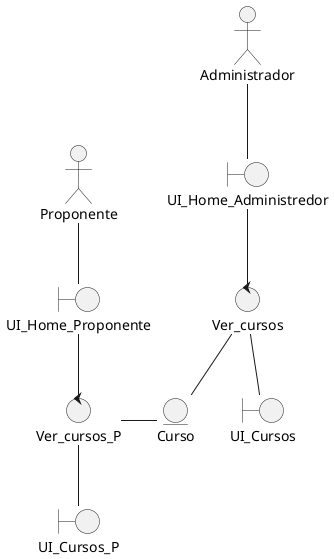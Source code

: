 @startuml
@startuml Otorgar Aval
actor Administrador
actor Proponente
boundary UI_Cursos
boundary UI_Cursos_P
control Ver_cursos
boundary UI_Home_Administredor
entity Curso
boundary UI_Home_Proponente
control Ver_cursos_P


Proponente--UI_Home_Proponente
UI_Home_Proponente--Ver_cursos_P
Administrador--UI_Home_Administredor
UI_Home_Administredor--Ver_cursos
Ver_cursos--Curso
Ver_cursos--UI_Cursos
Curso-left-Ver_cursos_P
Ver_cursos_P--UI_Cursos_P




@enduml